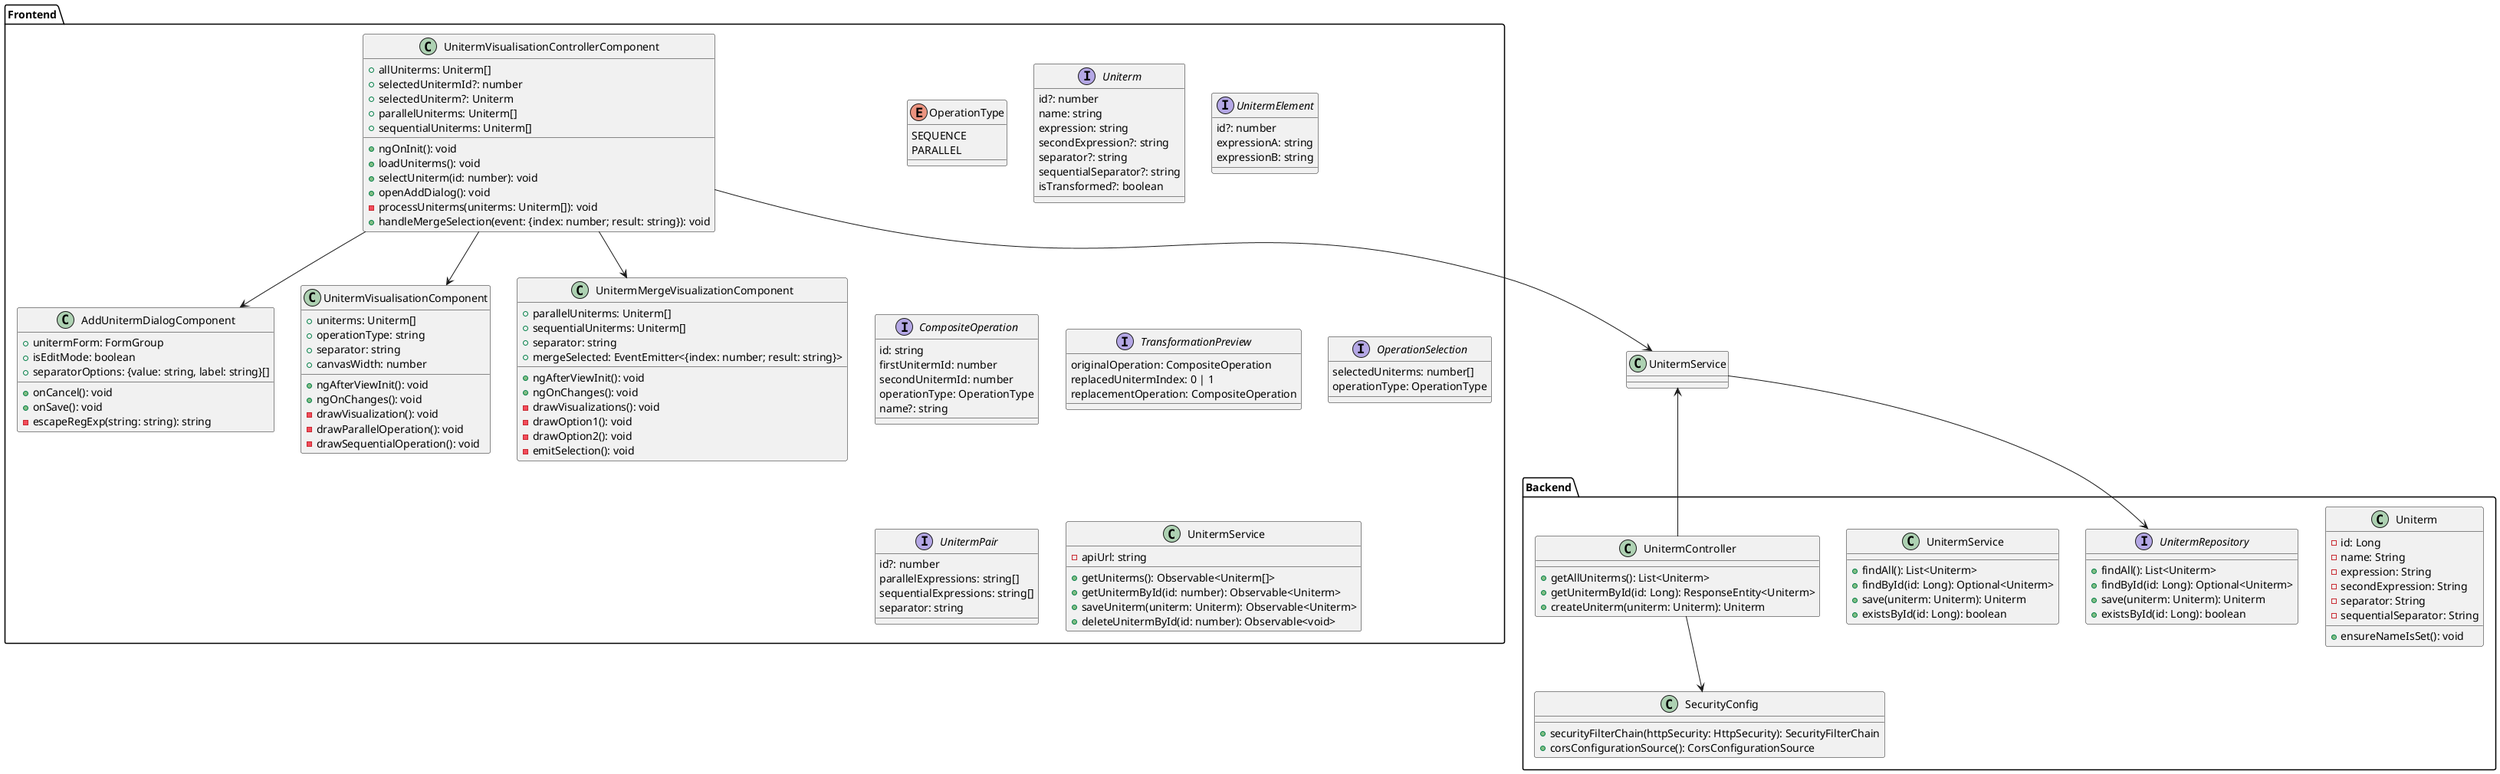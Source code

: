 @startuml
package "Backend" {
  class Uniterm {
    -id: Long
    -name: String
    -expression: String
    -secondExpression: String
    -separator: String
    -sequentialSeparator: String
    +ensureNameIsSet(): void
  }
  
  interface UnitermRepository {
    +findAll(): List<Uniterm>
    +findById(id: Long): Optional<Uniterm>
    +save(uniterm: Uniterm): Uniterm
    +existsById(id: Long): boolean
  } 
  
  class UnitermService {
    +findAll(): List<Uniterm>
    +findById(id: Long): Optional<Uniterm>
    +save(uniterm: Uniterm): Uniterm
    +existsById(id: Long): boolean
  }
  
  class UnitermController {
    +getAllUniterms(): List<Uniterm>
    +getUnitermById(id: Long): ResponseEntity<Uniterm>
    +createUniterm(uniterm: Uniterm): Uniterm
  }
  
  class SecurityConfig {
    +securityFilterChain(httpSecurity: HttpSecurity): SecurityFilterChain
    +corsConfigurationSource(): CorsConfigurationSource
  }
}

package "Frontend" {
  enum OperationType {
    SEQUENCE
    PARALLEL
  }
  
  interface Uniterm {
    id?: number
    name: string  
    expression: string
    secondExpression?: string
    separator?: string
    sequentialSeparator?: string
    isTransformed?: boolean
  }
  
  interface UnitermElement {
    id?: number
    expressionA: string
    expressionB: string
  }
  
  interface CompositeOperation {
    id: string
    firstUnitermId: number
    secondUnitermId: number
    operationType: OperationType
    name?: string
  }
  
  interface TransformationPreview {
    originalOperation: CompositeOperation
    replacedUnitermIndex: 0 | 1
    replacementOperation: CompositeOperation
  }
  
  interface OperationSelection {
    selectedUniterms: number[]
    operationType: OperationType
  }
  
  interface UnitermPair {
    id?: number
    parallelExpressions: string[]
    sequentialExpressions: string[]
    separator: string
  }
  
  class UnitermService {
    -apiUrl: string
    +getUniterms(): Observable<Uniterm[]>
    +getUnitermById(id: number): Observable<Uniterm>
    +saveUniterm(uniterm: Uniterm): Observable<Uniterm>
    +deleteUnitermById(id: number): Observable<void>
  }
  
  class UnitermVisualisationComponent {
    +uniterms: Uniterm[]
    +operationType: string
    +separator: string
    +canvasWidth: number
    +ngAfterViewInit(): void
    +ngOnChanges(): void
    -drawVisualization(): void
    -drawParallelOperation(): void
    -drawSequentialOperation(): void
  }
  
  class UnitermMergeVisualizationComponent {
    +parallelUniterms: Uniterm[]
    +sequentialUniterms: Uniterm[]
    +separator: string
    +mergeSelected: EventEmitter<{index: number; result: string}>
    +ngAfterViewInit(): void
    +ngOnChanges(): void
    -drawVisualizations(): void
    -drawOption1(): void
    -drawOption2(): void
    -emitSelection(): void
  }
  
  class UnitermVisualisationControllerComponent {
    +allUniterms: Uniterm[]
    +selectedUnitermId?: number
    +selectedUniterm?: Uniterm
    +parallelUniterms: Uniterm[]
    +sequentialUniterms: Uniterm[]
    +ngOnInit(): void
    +loadUniterms(): void
    +selectUniterm(id: number): void
    +openAddDialog(): void
    -processUniterms(uniterms: Uniterm[]): void
    +handleMergeSelection(event: {index: number; result: string}): void
  }
  
  class AddUnitermDialogComponent {
    +unitermForm: FormGroup
    +isEditMode: boolean
    +separatorOptions: {value: string, label: string}[]
    +onCancel(): void
    +onSave(): void
    -escapeRegExp(string: string): string
  }
}

UnitermService --> UnitermRepository
UnitermController --> UnitermService
UnitermController --> SecurityConfig

UnitermVisualisationControllerComponent --> UnitermService
UnitermVisualisationControllerComponent --> UnitermVisualisationComponent
UnitermVisualisationControllerComponent --> UnitermMergeVisualizationComponent
UnitermVisualisationControllerComponent --> AddUnitermDialogComponent
@enduml